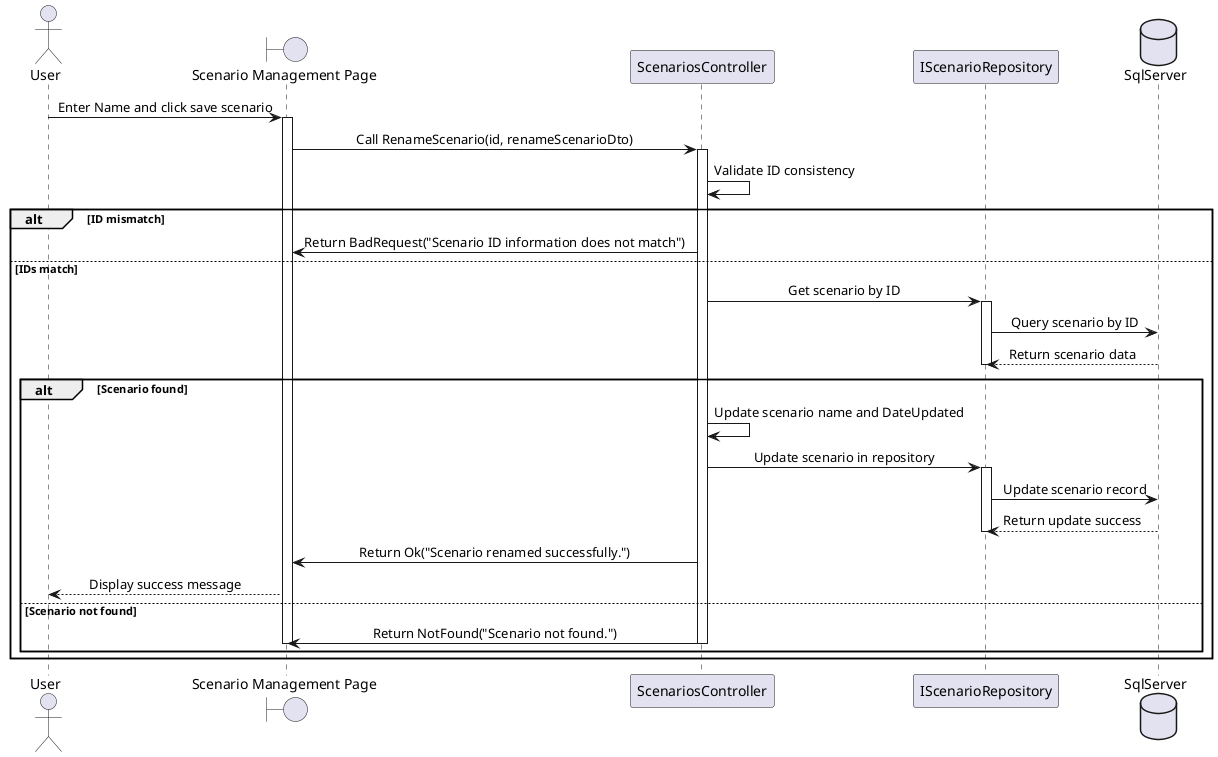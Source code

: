 @startuml RenameScenarioSequenceDiagram
skinparam SequenceMessageAlignment center
actor "User" as U
boundary "Scenario Management Page" as SPage
participant "ScenariosController" as ScenariosController
participant "IScenarioRepository" as IScenarioRepo
database "SqlServer" as DB

U -> SPage : Enter Name and click save scenario
activate SPage

SPage -> ScenariosController : Call RenameScenario(id, renameScenarioDto)
activate ScenariosController

    ScenariosController -> ScenariosController : Validate ID consistency
    alt ID mismatch
        ScenariosController -> SPage : Return BadRequest("Scenario ID information does not match")

    else IDs match
        ScenariosController -> IScenarioRepo : Get scenario by ID
        activate IScenarioRepo
        IScenarioRepo -> DB : Query scenario by ID
        DB --> IScenarioRepo : Return scenario data
        deactivate IScenarioRepo

        alt Scenario found
            ScenariosController -> ScenariosController : Update scenario name and DateUpdated
            ScenariosController -> IScenarioRepo : Update scenario in repository
            activate IScenarioRepo
            IScenarioRepo -> DB : Update scenario record
            DB --> IScenarioRepo : Return update success
            deactivate IScenarioRepo
            ScenariosController -> SPage : Return Ok("Scenario renamed successfully.")
            SPage --> U : Display success message
        else Scenario not found
            ScenariosController -> SPage : Return NotFound("Scenario not found.")
            deactivate ScenariosController
            deactivate SPage
        end
    end


@enduml
